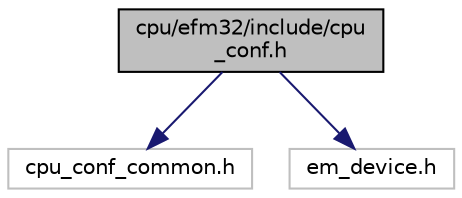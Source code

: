 digraph "cpu/efm32/include/cpu_conf.h"
{
 // LATEX_PDF_SIZE
  edge [fontname="Helvetica",fontsize="10",labelfontname="Helvetica",labelfontsize="10"];
  node [fontname="Helvetica",fontsize="10",shape=record];
  Node1 [label="cpu/efm32/include/cpu\l_conf.h",height=0.2,width=0.4,color="black", fillcolor="grey75", style="filled", fontcolor="black",tooltip="Implementation specific CPU configuration options."];
  Node1 -> Node2 [color="midnightblue",fontsize="10",style="solid",fontname="Helvetica"];
  Node2 [label="cpu_conf_common.h",height=0.2,width=0.4,color="grey75", fillcolor="white", style="filled",tooltip=" "];
  Node1 -> Node3 [color="midnightblue",fontsize="10",style="solid",fontname="Helvetica"];
  Node3 [label="em_device.h",height=0.2,width=0.4,color="grey75", fillcolor="white", style="filled",tooltip=" "];
}
